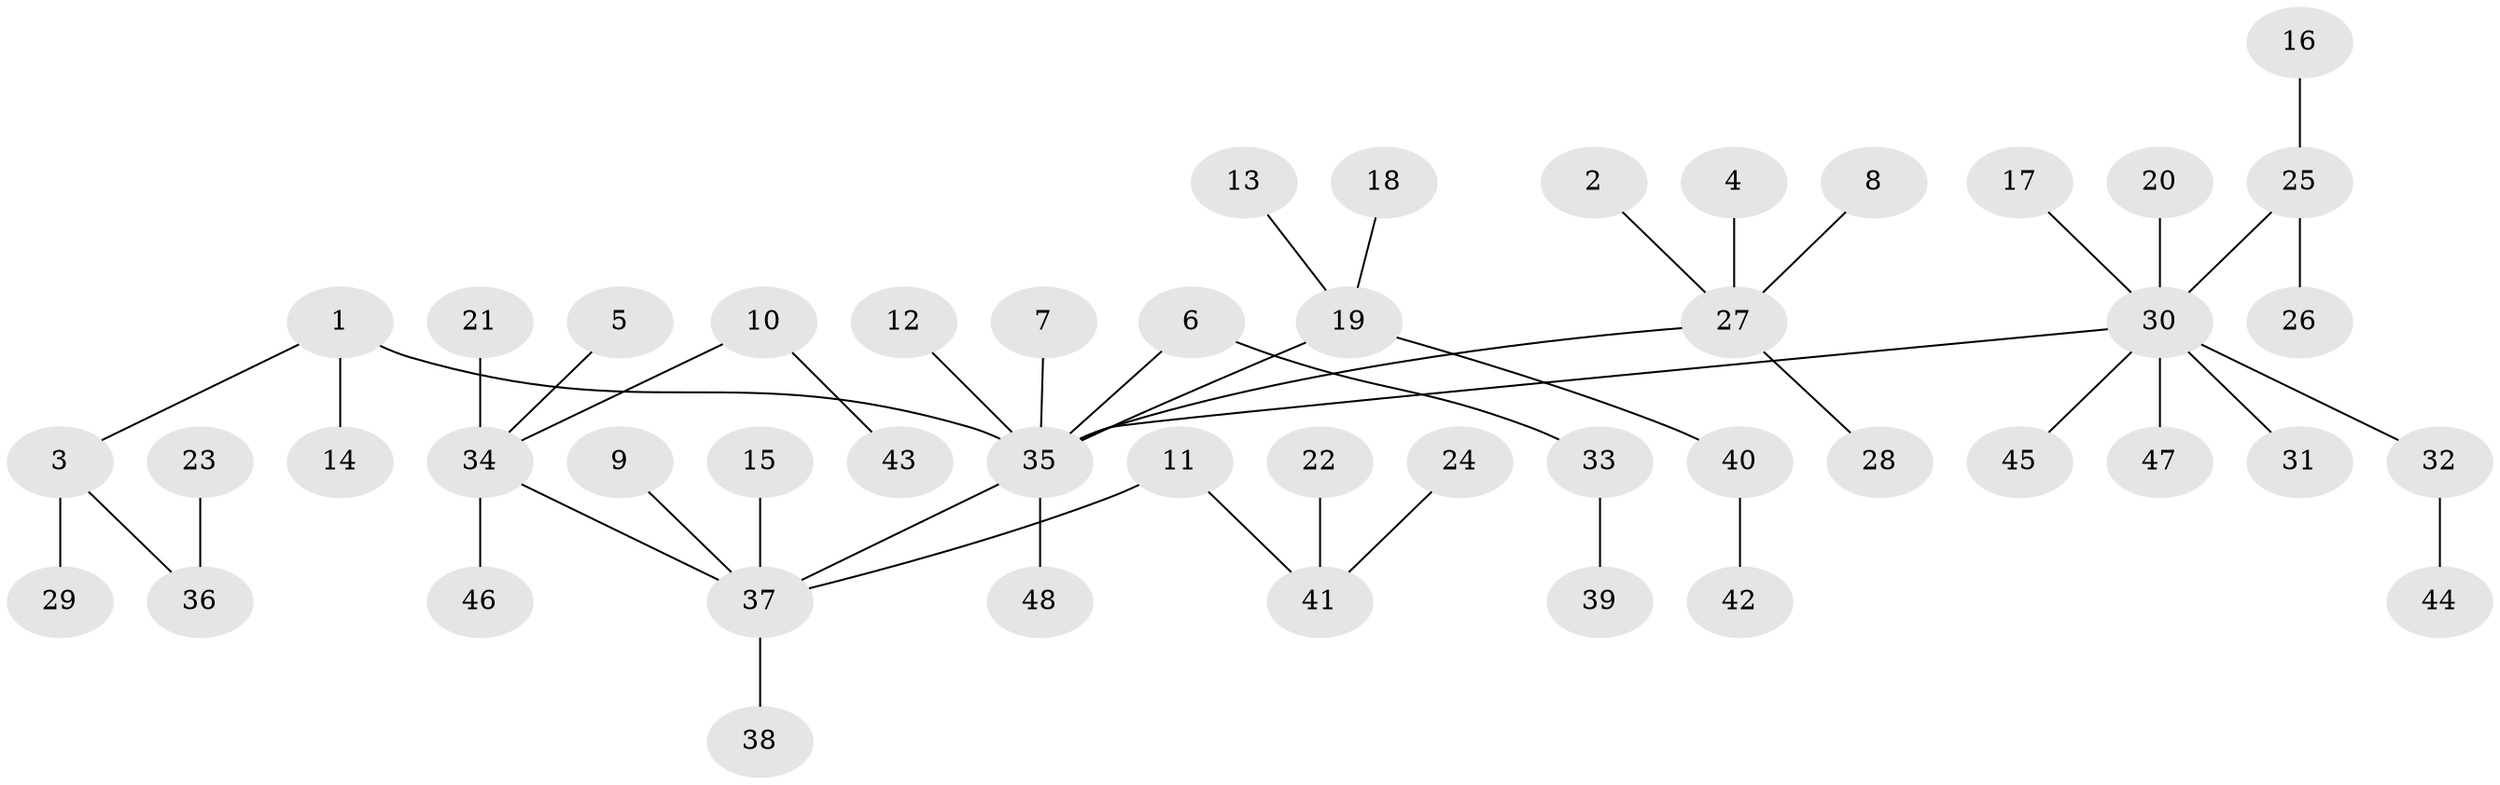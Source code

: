 // original degree distribution, {4: 0.08333333333333333, 6: 0.020833333333333332, 2: 0.25, 7: 0.010416666666666666, 3: 0.09375, 1: 0.5104166666666666, 5: 0.03125}
// Generated by graph-tools (version 1.1) at 2025/26/03/09/25 03:26:33]
// undirected, 48 vertices, 47 edges
graph export_dot {
graph [start="1"]
  node [color=gray90,style=filled];
  1;
  2;
  3;
  4;
  5;
  6;
  7;
  8;
  9;
  10;
  11;
  12;
  13;
  14;
  15;
  16;
  17;
  18;
  19;
  20;
  21;
  22;
  23;
  24;
  25;
  26;
  27;
  28;
  29;
  30;
  31;
  32;
  33;
  34;
  35;
  36;
  37;
  38;
  39;
  40;
  41;
  42;
  43;
  44;
  45;
  46;
  47;
  48;
  1 -- 3 [weight=1.0];
  1 -- 14 [weight=1.0];
  1 -- 35 [weight=1.0];
  2 -- 27 [weight=1.0];
  3 -- 29 [weight=1.0];
  3 -- 36 [weight=1.0];
  4 -- 27 [weight=1.0];
  5 -- 34 [weight=1.0];
  6 -- 33 [weight=1.0];
  6 -- 35 [weight=1.0];
  7 -- 35 [weight=1.0];
  8 -- 27 [weight=1.0];
  9 -- 37 [weight=1.0];
  10 -- 34 [weight=1.0];
  10 -- 43 [weight=1.0];
  11 -- 37 [weight=1.0];
  11 -- 41 [weight=1.0];
  12 -- 35 [weight=1.0];
  13 -- 19 [weight=1.0];
  15 -- 37 [weight=1.0];
  16 -- 25 [weight=1.0];
  17 -- 30 [weight=1.0];
  18 -- 19 [weight=1.0];
  19 -- 35 [weight=1.0];
  19 -- 40 [weight=1.0];
  20 -- 30 [weight=1.0];
  21 -- 34 [weight=1.0];
  22 -- 41 [weight=1.0];
  23 -- 36 [weight=1.0];
  24 -- 41 [weight=1.0];
  25 -- 26 [weight=1.0];
  25 -- 30 [weight=1.0];
  27 -- 28 [weight=1.0];
  27 -- 35 [weight=1.0];
  30 -- 31 [weight=1.0];
  30 -- 32 [weight=1.0];
  30 -- 35 [weight=1.0];
  30 -- 45 [weight=1.0];
  30 -- 47 [weight=1.0];
  32 -- 44 [weight=1.0];
  33 -- 39 [weight=1.0];
  34 -- 37 [weight=1.0];
  34 -- 46 [weight=1.0];
  35 -- 37 [weight=1.0];
  35 -- 48 [weight=1.0];
  37 -- 38 [weight=1.0];
  40 -- 42 [weight=1.0];
}
